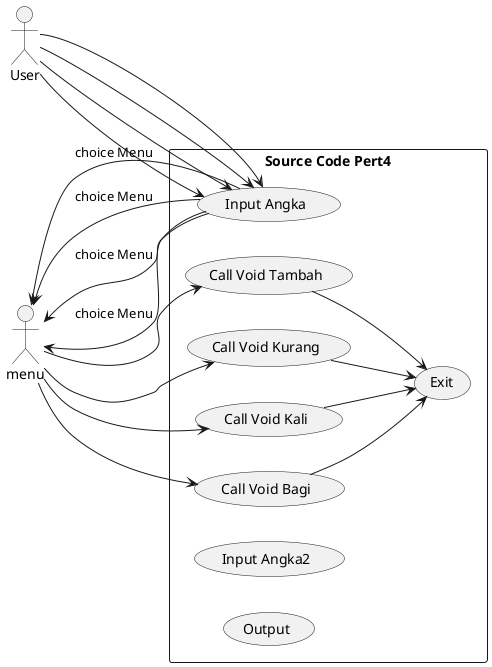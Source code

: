@startuml Pert5

left to right direction

actor User as "User"

rectangle "Source Code Pert4" {
    usecase "Input Angka" as input
    usecase "Call Void Tambah" as tambah
    usecase "Call Void Kurang" as kurang
    usecase "Call Void Kali" as kali
    usecase "Call Void Bagi" as bagi
    usecase "Input Angka2" as input2
    usecase "Output" as output
    usecase "Exit" as exit
}

User --> input
input --> menu : choice Menu
menu --> tambah 
tambah --> exit

User --> input
input --> menu : choice Menu
menu --> kurang
kurang --> exit

User --> input
input --> menu : choice Menu
menu --> kali
kali --> exit

User --> input
input --> menu : choice Menu
menu --> bagi
bagi --> exit

@enduml